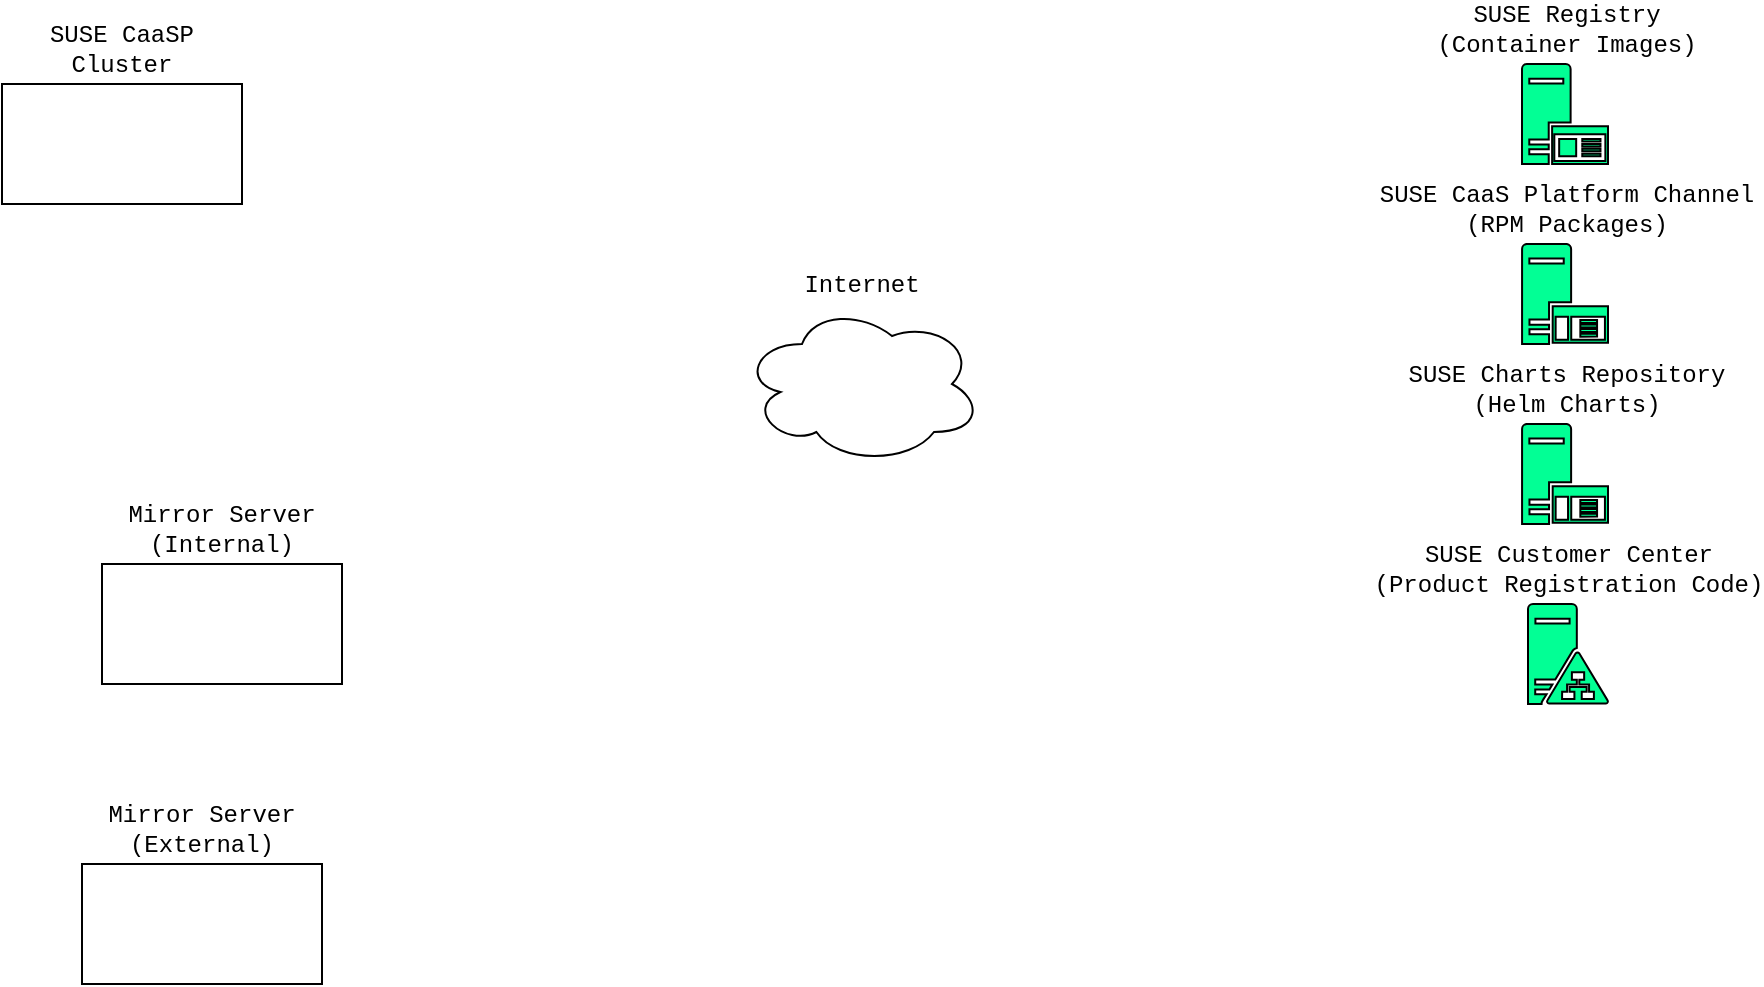 <mxfile version="12.8.8" type="device"><diagram id="0oMfRtcxxEKV8VXEP-nL" name="Page-1"><mxGraphModel dx="1673" dy="873" grid="1" gridSize="10" guides="1" tooltips="1" connect="1" arrows="1" fold="1" page="1" pageScale="1" pageWidth="1169" pageHeight="827" math="0" shadow="0"><root><mxCell id="0"/><mxCell id="1" parent="0"/><mxCell id="XDQokUS-dDswYW8BaNFt-9" value="SUSE CaaSP Cluster" style="rounded=0;whiteSpace=wrap;html=1;align=center;labelPosition=center;verticalLabelPosition=top;verticalAlign=bottom;fontFamily=Courier New;" vertex="1" parent="1"><mxGeometry x="60" y="110" width="120" height="60" as="geometry"/></mxCell><mxCell id="XDQokUS-dDswYW8BaNFt-10" value="Internet" style="ellipse;shape=cloud;whiteSpace=wrap;html=1;align=center;labelPosition=center;verticalLabelPosition=top;verticalAlign=bottom;fontFamily=Courier New;" vertex="1" parent="1"><mxGeometry x="430" y="220" width="120" height="80" as="geometry"/></mxCell><mxCell id="XDQokUS-dDswYW8BaNFt-15" value="SUSE Registry&lt;br&gt;&lt;div&gt;(Container Images)&lt;/div&gt;" style="aspect=fixed;pointerEvents=1;shadow=0;dashed=0;html=1;strokeColor=#000000;labelPosition=center;verticalLabelPosition=top;verticalAlign=bottom;align=center;fillColor=#02ff95;shape=mxgraph.mscae.enterprise.application_server2;fontFamily=Courier New;" vertex="1" parent="1"><mxGeometry x="820" y="100" width="43" height="50" as="geometry"/></mxCell><mxCell id="XDQokUS-dDswYW8BaNFt-16" value="SUSE Charts Repository&lt;br&gt;(Helm Charts)" style="aspect=fixed;pointerEvents=1;shadow=0;dashed=0;html=1;strokeColor=#000000;labelPosition=center;verticalLabelPosition=top;verticalAlign=bottom;align=center;fillColor=#02ff95;shape=mxgraph.mscae.enterprise.application_server;fontFamily=Courier New;" vertex="1" parent="1"><mxGeometry x="820" y="280" width="43" height="50" as="geometry"/></mxCell><mxCell id="XDQokUS-dDswYW8BaNFt-17" value="SUSE CaaS Platform Channel&lt;br&gt;(RPM Packages)" style="aspect=fixed;pointerEvents=1;shadow=0;dashed=0;html=1;strokeColor=#000000;labelPosition=center;verticalLabelPosition=top;verticalAlign=bottom;align=center;fillColor=#02ff95;shape=mxgraph.mscae.enterprise.application_server;fontFamily=Courier New;" vertex="1" parent="1"><mxGeometry x="820" y="190" width="43" height="50" as="geometry"/></mxCell><mxCell id="XDQokUS-dDswYW8BaNFt-21" value="SUSE Customer Center&lt;br&gt;(Product Registration Code)" style="aspect=fixed;pointerEvents=1;shadow=0;dashed=0;html=1;strokeColor=#000000;labelPosition=center;verticalLabelPosition=top;verticalAlign=bottom;align=center;fillColor=#02ff95;shape=mxgraph.mscae.enterprise.ad_fs;fontFamily=Courier New;" vertex="1" parent="1"><mxGeometry x="823" y="370" width="40" height="50" as="geometry"/></mxCell><mxCell id="XDQokUS-dDswYW8BaNFt-23" value="Mirror Server (Internal)" style="rounded=0;whiteSpace=wrap;html=1;align=center;labelPosition=center;verticalLabelPosition=top;verticalAlign=bottom;fontFamily=Courier New;" vertex="1" parent="1"><mxGeometry x="110" y="350" width="120" height="60" as="geometry"/></mxCell><mxCell id="XDQokUS-dDswYW8BaNFt-24" value="Mirror Server (External)" style="rounded=0;whiteSpace=wrap;html=1;align=center;labelPosition=center;verticalLabelPosition=top;verticalAlign=bottom;fontFamily=Courier New;" vertex="1" parent="1"><mxGeometry x="100" y="500" width="120" height="60" as="geometry"/></mxCell></root></mxGraphModel></diagram></mxfile>